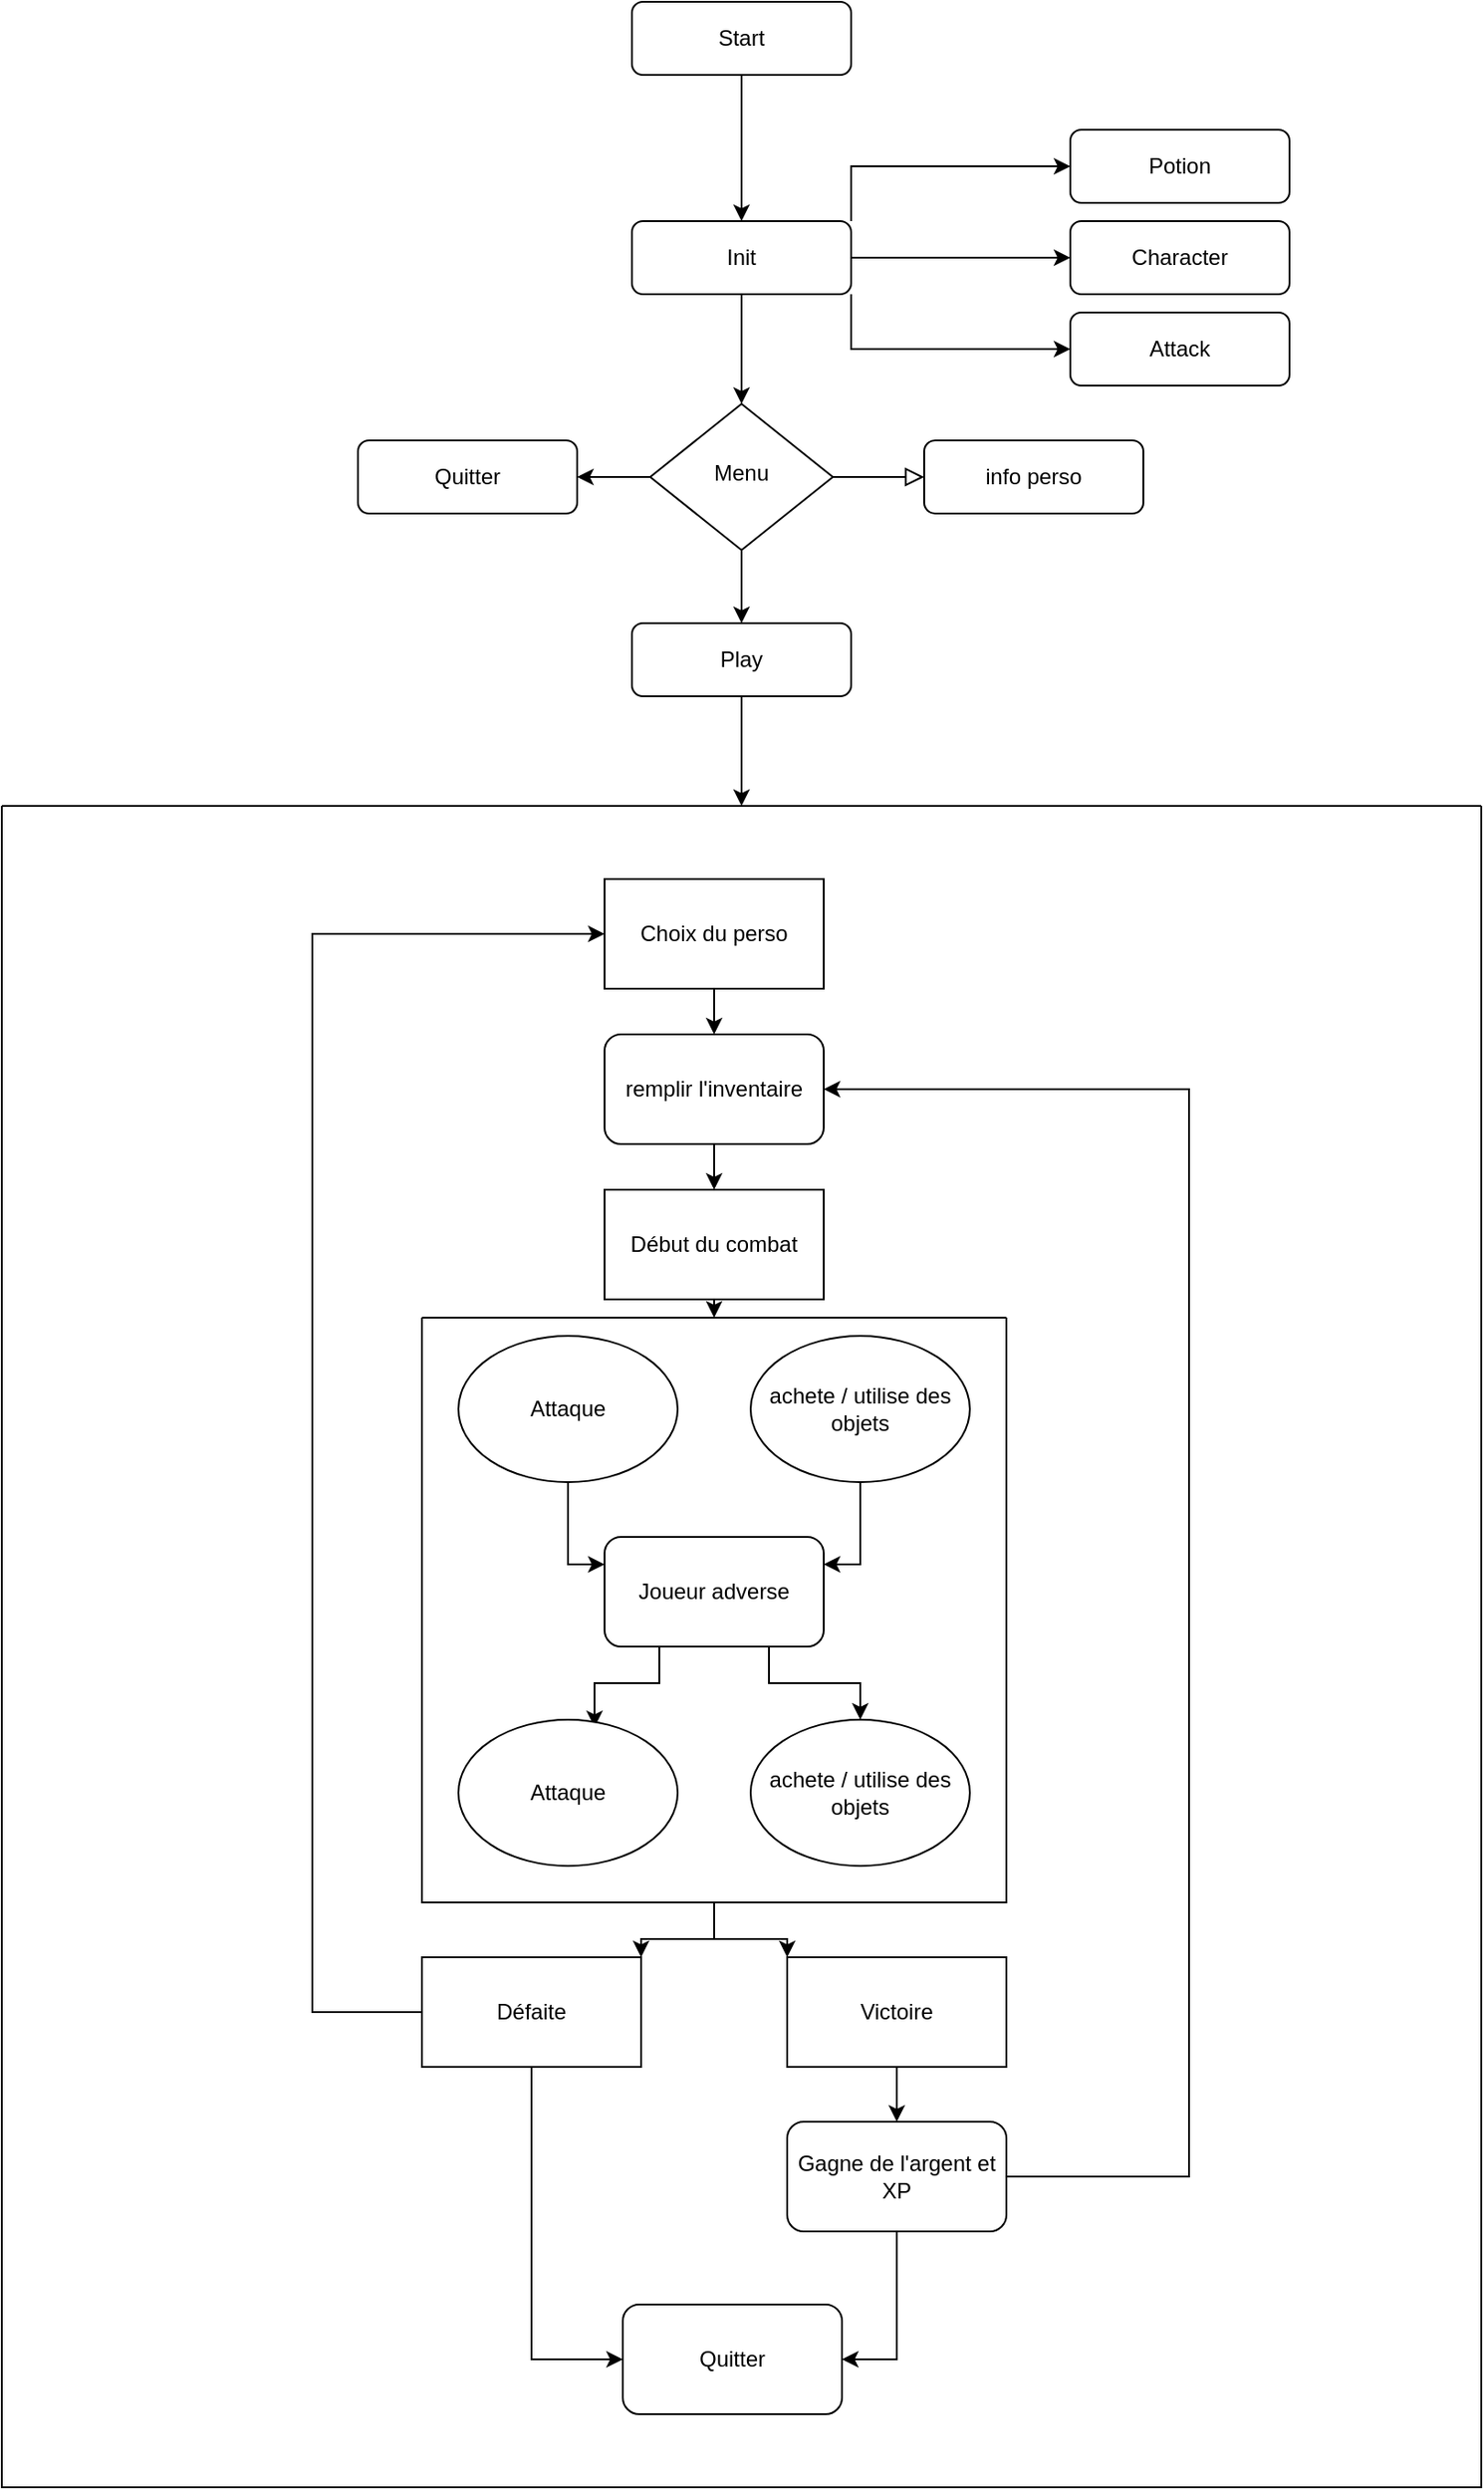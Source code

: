<mxfile version="21.7.5" type="github">
  <diagram id="C5RBs43oDa-KdzZeNtuy" name="Page-1">
    <mxGraphModel dx="1781" dy="1784" grid="1" gridSize="10" guides="1" tooltips="1" connect="1" arrows="1" fold="1" page="1" pageScale="1" pageWidth="827" pageHeight="1169" math="0" shadow="0">
      <root>
        <mxCell id="WIyWlLk6GJQsqaUBKTNV-0" />
        <mxCell id="WIyWlLk6GJQsqaUBKTNV-1" parent="WIyWlLk6GJQsqaUBKTNV-0" />
        <mxCell id="LvBkWANY4vZa6yByuz9T-19" style="edgeStyle=orthogonalEdgeStyle;rounded=0;orthogonalLoop=1;jettySize=auto;html=1;exitX=0.5;exitY=1;exitDx=0;exitDy=0;entryX=0.5;entryY=0;entryDx=0;entryDy=0;" edge="1" parent="WIyWlLk6GJQsqaUBKTNV-1" source="WIyWlLk6GJQsqaUBKTNV-3" target="sjO9G_YTkp-6z_8ID4ox-4">
          <mxGeometry relative="1" as="geometry" />
        </mxCell>
        <mxCell id="WIyWlLk6GJQsqaUBKTNV-3" value="Start" style="rounded=1;whiteSpace=wrap;html=1;fontSize=12;glass=0;strokeWidth=1;shadow=0;" parent="WIyWlLk6GJQsqaUBKTNV-1" vertex="1">
          <mxGeometry x="160" y="-40" width="120" height="40" as="geometry" />
        </mxCell>
        <mxCell id="WIyWlLk6GJQsqaUBKTNV-5" value="" style="edgeStyle=orthogonalEdgeStyle;rounded=0;html=1;jettySize=auto;orthogonalLoop=1;fontSize=11;endArrow=block;endFill=0;endSize=8;strokeWidth=1;shadow=0;labelBackgroundColor=none;" parent="WIyWlLk6GJQsqaUBKTNV-1" source="WIyWlLk6GJQsqaUBKTNV-6" target="WIyWlLk6GJQsqaUBKTNV-7" edge="1">
          <mxGeometry y="10" relative="1" as="geometry">
            <mxPoint as="offset" />
          </mxGeometry>
        </mxCell>
        <mxCell id="sjO9G_YTkp-6z_8ID4ox-1" style="edgeStyle=orthogonalEdgeStyle;rounded=0;orthogonalLoop=1;jettySize=auto;html=1;exitX=0;exitY=0.5;exitDx=0;exitDy=0;" parent="WIyWlLk6GJQsqaUBKTNV-1" source="WIyWlLk6GJQsqaUBKTNV-6" target="sjO9G_YTkp-6z_8ID4ox-0" edge="1">
          <mxGeometry relative="1" as="geometry" />
        </mxCell>
        <mxCell id="LvBkWANY4vZa6yByuz9T-0" style="edgeStyle=orthogonalEdgeStyle;rounded=0;orthogonalLoop=1;jettySize=auto;html=1;exitX=0.5;exitY=1;exitDx=0;exitDy=0;entryX=0.5;entryY=0;entryDx=0;entryDy=0;" edge="1" parent="WIyWlLk6GJQsqaUBKTNV-1" source="WIyWlLk6GJQsqaUBKTNV-6" target="sjO9G_YTkp-6z_8ID4ox-2">
          <mxGeometry relative="1" as="geometry" />
        </mxCell>
        <mxCell id="WIyWlLk6GJQsqaUBKTNV-6" value="Menu" style="rhombus;whiteSpace=wrap;html=1;shadow=0;fontFamily=Helvetica;fontSize=12;align=center;strokeWidth=1;spacing=6;spacingTop=-4;" parent="WIyWlLk6GJQsqaUBKTNV-1" vertex="1">
          <mxGeometry x="170" y="180" width="100" height="80" as="geometry" />
        </mxCell>
        <mxCell id="WIyWlLk6GJQsqaUBKTNV-7" value="info perso" style="rounded=1;whiteSpace=wrap;html=1;fontSize=12;glass=0;strokeWidth=1;shadow=0;" parent="WIyWlLk6GJQsqaUBKTNV-1" vertex="1">
          <mxGeometry x="320" y="200" width="120" height="40" as="geometry" />
        </mxCell>
        <mxCell id="sjO9G_YTkp-6z_8ID4ox-0" value="Quitter" style="rounded=1;whiteSpace=wrap;html=1;fontSize=12;glass=0;strokeWidth=1;shadow=0;" parent="WIyWlLk6GJQsqaUBKTNV-1" vertex="1">
          <mxGeometry x="10" y="200" width="120" height="40" as="geometry" />
        </mxCell>
        <mxCell id="LvBkWANY4vZa6yByuz9T-22" style="edgeStyle=orthogonalEdgeStyle;rounded=0;orthogonalLoop=1;jettySize=auto;html=1;exitX=0.5;exitY=1;exitDx=0;exitDy=0;entryX=0.5;entryY=0;entryDx=0;entryDy=0;" edge="1" parent="WIyWlLk6GJQsqaUBKTNV-1" source="sjO9G_YTkp-6z_8ID4ox-2" target="LvBkWANY4vZa6yByuz9T-20">
          <mxGeometry relative="1" as="geometry" />
        </mxCell>
        <mxCell id="sjO9G_YTkp-6z_8ID4ox-2" value="Play" style="rounded=1;whiteSpace=wrap;html=1;fontSize=12;glass=0;strokeWidth=1;shadow=0;" parent="WIyWlLk6GJQsqaUBKTNV-1" vertex="1">
          <mxGeometry x="160" y="300" width="120" height="40" as="geometry" />
        </mxCell>
        <mxCell id="LvBkWANY4vZa6yByuz9T-14" style="edgeStyle=orthogonalEdgeStyle;rounded=0;orthogonalLoop=1;jettySize=auto;html=1;exitX=0.5;exitY=1;exitDx=0;exitDy=0;entryX=0.5;entryY=0;entryDx=0;entryDy=0;" edge="1" parent="WIyWlLk6GJQsqaUBKTNV-1" source="sjO9G_YTkp-6z_8ID4ox-4" target="WIyWlLk6GJQsqaUBKTNV-6">
          <mxGeometry relative="1" as="geometry" />
        </mxCell>
        <mxCell id="LvBkWANY4vZa6yByuz9T-15" style="edgeStyle=orthogonalEdgeStyle;rounded=0;orthogonalLoop=1;jettySize=auto;html=1;exitX=1;exitY=0.5;exitDx=0;exitDy=0;entryX=0;entryY=0.5;entryDx=0;entryDy=0;" edge="1" parent="WIyWlLk6GJQsqaUBKTNV-1" source="sjO9G_YTkp-6z_8ID4ox-4" target="sjO9G_YTkp-6z_8ID4ox-6">
          <mxGeometry relative="1" as="geometry" />
        </mxCell>
        <mxCell id="LvBkWANY4vZa6yByuz9T-17" style="edgeStyle=orthogonalEdgeStyle;rounded=0;orthogonalLoop=1;jettySize=auto;html=1;exitX=1;exitY=0;exitDx=0;exitDy=0;entryX=0;entryY=0.5;entryDx=0;entryDy=0;" edge="1" parent="WIyWlLk6GJQsqaUBKTNV-1" source="sjO9G_YTkp-6z_8ID4ox-4" target="LvBkWANY4vZa6yByuz9T-2">
          <mxGeometry relative="1" as="geometry" />
        </mxCell>
        <mxCell id="LvBkWANY4vZa6yByuz9T-18" style="edgeStyle=orthogonalEdgeStyle;rounded=0;orthogonalLoop=1;jettySize=auto;html=1;exitX=1;exitY=1;exitDx=0;exitDy=0;entryX=0;entryY=0.5;entryDx=0;entryDy=0;" edge="1" parent="WIyWlLk6GJQsqaUBKTNV-1" source="sjO9G_YTkp-6z_8ID4ox-4" target="LvBkWANY4vZa6yByuz9T-1">
          <mxGeometry relative="1" as="geometry" />
        </mxCell>
        <mxCell id="sjO9G_YTkp-6z_8ID4ox-4" value="Init" style="rounded=1;whiteSpace=wrap;html=1;fontSize=12;glass=0;strokeWidth=1;shadow=0;" parent="WIyWlLk6GJQsqaUBKTNV-1" vertex="1">
          <mxGeometry x="160" y="80" width="120" height="40" as="geometry" />
        </mxCell>
        <mxCell id="sjO9G_YTkp-6z_8ID4ox-6" value="Character" style="rounded=1;whiteSpace=wrap;html=1;fontSize=12;glass=0;strokeWidth=1;shadow=0;" parent="WIyWlLk6GJQsqaUBKTNV-1" vertex="1">
          <mxGeometry x="400" y="80" width="120" height="40" as="geometry" />
        </mxCell>
        <mxCell id="LvBkWANY4vZa6yByuz9T-1" value="Attack" style="rounded=1;whiteSpace=wrap;html=1;fontSize=12;glass=0;strokeWidth=1;shadow=0;" vertex="1" parent="WIyWlLk6GJQsqaUBKTNV-1">
          <mxGeometry x="400" y="130" width="120" height="40" as="geometry" />
        </mxCell>
        <mxCell id="LvBkWANY4vZa6yByuz9T-2" value="Potion" style="rounded=1;whiteSpace=wrap;html=1;fontSize=12;glass=0;strokeWidth=1;shadow=0;" vertex="1" parent="WIyWlLk6GJQsqaUBKTNV-1">
          <mxGeometry x="400" y="30" width="120" height="40" as="geometry" />
        </mxCell>
        <mxCell id="LvBkWANY4vZa6yByuz9T-20" value="" style="swimlane;startSize=0;" vertex="1" parent="WIyWlLk6GJQsqaUBKTNV-1">
          <mxGeometry x="-185" y="400" width="810" height="920" as="geometry" />
        </mxCell>
        <mxCell id="LvBkWANY4vZa6yByuz9T-38" style="edgeStyle=orthogonalEdgeStyle;rounded=0;orthogonalLoop=1;jettySize=auto;html=1;exitX=0.5;exitY=1;exitDx=0;exitDy=0;entryX=0.5;entryY=0;entryDx=0;entryDy=0;" edge="1" parent="LvBkWANY4vZa6yByuz9T-20" source="LvBkWANY4vZa6yByuz9T-25" target="LvBkWANY4vZa6yByuz9T-27">
          <mxGeometry relative="1" as="geometry" />
        </mxCell>
        <mxCell id="LvBkWANY4vZa6yByuz9T-25" value="Choix du perso" style="rounded=0;whiteSpace=wrap;html=1;" vertex="1" parent="LvBkWANY4vZa6yByuz9T-20">
          <mxGeometry x="330" y="40" width="120" height="60" as="geometry" />
        </mxCell>
        <mxCell id="LvBkWANY4vZa6yByuz9T-40" style="edgeStyle=orthogonalEdgeStyle;rounded=0;orthogonalLoop=1;jettySize=auto;html=1;exitX=0.5;exitY=1;exitDx=0;exitDy=0;entryX=0.5;entryY=0;entryDx=0;entryDy=0;" edge="1" parent="LvBkWANY4vZa6yByuz9T-20" source="LvBkWANY4vZa6yByuz9T-27" target="LvBkWANY4vZa6yByuz9T-28">
          <mxGeometry relative="1" as="geometry" />
        </mxCell>
        <mxCell id="LvBkWANY4vZa6yByuz9T-27" value="remplir l&#39;inventaire" style="rounded=1;whiteSpace=wrap;html=1;" vertex="1" parent="LvBkWANY4vZa6yByuz9T-20">
          <mxGeometry x="330" y="125" width="120" height="60" as="geometry" />
        </mxCell>
        <mxCell id="LvBkWANY4vZa6yByuz9T-41" style="edgeStyle=orthogonalEdgeStyle;rounded=0;orthogonalLoop=1;jettySize=auto;html=1;exitX=0.5;exitY=1;exitDx=0;exitDy=0;entryX=0.5;entryY=0;entryDx=0;entryDy=0;" edge="1" parent="LvBkWANY4vZa6yByuz9T-20" source="LvBkWANY4vZa6yByuz9T-28" target="LvBkWANY4vZa6yByuz9T-35">
          <mxGeometry relative="1" as="geometry" />
        </mxCell>
        <mxCell id="LvBkWANY4vZa6yByuz9T-28" value="Début du combat" style="rounded=0;whiteSpace=wrap;html=1;" vertex="1" parent="LvBkWANY4vZa6yByuz9T-20">
          <mxGeometry x="330" y="210" width="120" height="60" as="geometry" />
        </mxCell>
        <mxCell id="LvBkWANY4vZa6yByuz9T-44" style="edgeStyle=orthogonalEdgeStyle;rounded=0;orthogonalLoop=1;jettySize=auto;html=1;exitX=0.5;exitY=1;exitDx=0;exitDy=0;entryX=0;entryY=0.25;entryDx=0;entryDy=0;" edge="1" parent="LvBkWANY4vZa6yByuz9T-20" source="LvBkWANY4vZa6yByuz9T-30" target="LvBkWANY4vZa6yByuz9T-32">
          <mxGeometry relative="1" as="geometry" />
        </mxCell>
        <mxCell id="LvBkWANY4vZa6yByuz9T-30" value="Attaque" style="ellipse;whiteSpace=wrap;html=1;" vertex="1" parent="LvBkWANY4vZa6yByuz9T-20">
          <mxGeometry x="250" y="290" width="120" height="80" as="geometry" />
        </mxCell>
        <mxCell id="LvBkWANY4vZa6yByuz9T-45" style="edgeStyle=orthogonalEdgeStyle;rounded=0;orthogonalLoop=1;jettySize=auto;html=1;exitX=0.5;exitY=1;exitDx=0;exitDy=0;entryX=1;entryY=0.25;entryDx=0;entryDy=0;" edge="1" parent="LvBkWANY4vZa6yByuz9T-20" source="LvBkWANY4vZa6yByuz9T-31" target="LvBkWANY4vZa6yByuz9T-32">
          <mxGeometry relative="1" as="geometry" />
        </mxCell>
        <mxCell id="LvBkWANY4vZa6yByuz9T-31" value="achete / utilise des objets" style="ellipse;whiteSpace=wrap;html=1;" vertex="1" parent="LvBkWANY4vZa6yByuz9T-20">
          <mxGeometry x="410" y="290" width="120" height="80" as="geometry" />
        </mxCell>
        <mxCell id="LvBkWANY4vZa6yByuz9T-46" style="edgeStyle=orthogonalEdgeStyle;rounded=0;orthogonalLoop=1;jettySize=auto;html=1;exitX=0.25;exitY=1;exitDx=0;exitDy=0;entryX=0.621;entryY=0.051;entryDx=0;entryDy=0;entryPerimeter=0;" edge="1" parent="LvBkWANY4vZa6yByuz9T-20" source="LvBkWANY4vZa6yByuz9T-32" target="LvBkWANY4vZa6yByuz9T-33">
          <mxGeometry relative="1" as="geometry" />
        </mxCell>
        <mxCell id="LvBkWANY4vZa6yByuz9T-47" style="edgeStyle=orthogonalEdgeStyle;rounded=0;orthogonalLoop=1;jettySize=auto;html=1;exitX=0.75;exitY=1;exitDx=0;exitDy=0;entryX=0.5;entryY=0;entryDx=0;entryDy=0;" edge="1" parent="LvBkWANY4vZa6yByuz9T-20" source="LvBkWANY4vZa6yByuz9T-32" target="LvBkWANY4vZa6yByuz9T-34">
          <mxGeometry relative="1" as="geometry" />
        </mxCell>
        <mxCell id="LvBkWANY4vZa6yByuz9T-32" value="Joueur adverse" style="rounded=1;whiteSpace=wrap;html=1;" vertex="1" parent="LvBkWANY4vZa6yByuz9T-20">
          <mxGeometry x="330" y="400" width="120" height="60" as="geometry" />
        </mxCell>
        <mxCell id="LvBkWANY4vZa6yByuz9T-33" value="Attaque" style="ellipse;whiteSpace=wrap;html=1;" vertex="1" parent="LvBkWANY4vZa6yByuz9T-20">
          <mxGeometry x="250" y="500" width="120" height="80" as="geometry" />
        </mxCell>
        <mxCell id="LvBkWANY4vZa6yByuz9T-34" value="achete / utilise des objets" style="ellipse;whiteSpace=wrap;html=1;" vertex="1" parent="LvBkWANY4vZa6yByuz9T-20">
          <mxGeometry x="410" y="500" width="120" height="80" as="geometry" />
        </mxCell>
        <mxCell id="LvBkWANY4vZa6yByuz9T-48" style="edgeStyle=orthogonalEdgeStyle;rounded=0;orthogonalLoop=1;jettySize=auto;html=1;exitX=0.5;exitY=1;exitDx=0;exitDy=0;entryX=1;entryY=0;entryDx=0;entryDy=0;" edge="1" parent="LvBkWANY4vZa6yByuz9T-20" source="LvBkWANY4vZa6yByuz9T-35" target="LvBkWANY4vZa6yByuz9T-36">
          <mxGeometry relative="1" as="geometry" />
        </mxCell>
        <mxCell id="LvBkWANY4vZa6yByuz9T-49" style="edgeStyle=orthogonalEdgeStyle;rounded=0;orthogonalLoop=1;jettySize=auto;html=1;exitX=0.5;exitY=1;exitDx=0;exitDy=0;entryX=0;entryY=0;entryDx=0;entryDy=0;" edge="1" parent="LvBkWANY4vZa6yByuz9T-20" source="LvBkWANY4vZa6yByuz9T-35" target="LvBkWANY4vZa6yByuz9T-37">
          <mxGeometry relative="1" as="geometry" />
        </mxCell>
        <mxCell id="LvBkWANY4vZa6yByuz9T-35" value="" style="swimlane;startSize=0;" vertex="1" parent="LvBkWANY4vZa6yByuz9T-20">
          <mxGeometry x="230" y="280" width="320" height="320" as="geometry" />
        </mxCell>
        <mxCell id="LvBkWANY4vZa6yByuz9T-52" style="edgeStyle=orthogonalEdgeStyle;rounded=0;orthogonalLoop=1;jettySize=auto;html=1;exitX=0;exitY=0.5;exitDx=0;exitDy=0;entryX=0;entryY=0.5;entryDx=0;entryDy=0;" edge="1" parent="LvBkWANY4vZa6yByuz9T-20" source="LvBkWANY4vZa6yByuz9T-36" target="LvBkWANY4vZa6yByuz9T-25">
          <mxGeometry relative="1" as="geometry">
            <Array as="points">
              <mxPoint x="170" y="660" />
              <mxPoint x="170" y="70" />
            </Array>
          </mxGeometry>
        </mxCell>
        <mxCell id="LvBkWANY4vZa6yByuz9T-57" style="edgeStyle=orthogonalEdgeStyle;rounded=0;orthogonalLoop=1;jettySize=auto;html=1;exitX=0.5;exitY=1;exitDx=0;exitDy=0;entryX=0;entryY=0.5;entryDx=0;entryDy=0;" edge="1" parent="LvBkWANY4vZa6yByuz9T-20" source="LvBkWANY4vZa6yByuz9T-36" target="LvBkWANY4vZa6yByuz9T-56">
          <mxGeometry relative="1" as="geometry" />
        </mxCell>
        <mxCell id="LvBkWANY4vZa6yByuz9T-36" value="Défaite" style="rounded=0;whiteSpace=wrap;html=1;" vertex="1" parent="LvBkWANY4vZa6yByuz9T-20">
          <mxGeometry x="230" y="630" width="120" height="60" as="geometry" />
        </mxCell>
        <mxCell id="LvBkWANY4vZa6yByuz9T-55" style="edgeStyle=orthogonalEdgeStyle;rounded=0;orthogonalLoop=1;jettySize=auto;html=1;exitX=0.5;exitY=1;exitDx=0;exitDy=0;entryX=0.5;entryY=0;entryDx=0;entryDy=0;" edge="1" parent="LvBkWANY4vZa6yByuz9T-20" source="LvBkWANY4vZa6yByuz9T-37" target="LvBkWANY4vZa6yByuz9T-54">
          <mxGeometry relative="1" as="geometry" />
        </mxCell>
        <mxCell id="LvBkWANY4vZa6yByuz9T-37" value="Victoire" style="rounded=0;whiteSpace=wrap;html=1;" vertex="1" parent="LvBkWANY4vZa6yByuz9T-20">
          <mxGeometry x="430" y="630" width="120" height="60" as="geometry" />
        </mxCell>
        <mxCell id="LvBkWANY4vZa6yByuz9T-58" style="edgeStyle=orthogonalEdgeStyle;rounded=0;orthogonalLoop=1;jettySize=auto;html=1;exitX=0.5;exitY=1;exitDx=0;exitDy=0;entryX=1;entryY=0.5;entryDx=0;entryDy=0;" edge="1" parent="LvBkWANY4vZa6yByuz9T-20" source="LvBkWANY4vZa6yByuz9T-54" target="LvBkWANY4vZa6yByuz9T-56">
          <mxGeometry relative="1" as="geometry" />
        </mxCell>
        <mxCell id="LvBkWANY4vZa6yByuz9T-59" style="edgeStyle=orthogonalEdgeStyle;rounded=0;orthogonalLoop=1;jettySize=auto;html=1;exitX=1;exitY=0.5;exitDx=0;exitDy=0;entryX=1;entryY=0.5;entryDx=0;entryDy=0;" edge="1" parent="LvBkWANY4vZa6yByuz9T-20" source="LvBkWANY4vZa6yByuz9T-54" target="LvBkWANY4vZa6yByuz9T-27">
          <mxGeometry relative="1" as="geometry">
            <Array as="points">
              <mxPoint x="650" y="750" />
              <mxPoint x="650" y="155" />
            </Array>
          </mxGeometry>
        </mxCell>
        <mxCell id="LvBkWANY4vZa6yByuz9T-54" value="Gagne de l&#39;argent et XP" style="rounded=1;whiteSpace=wrap;html=1;" vertex="1" parent="LvBkWANY4vZa6yByuz9T-20">
          <mxGeometry x="430" y="720" width="120" height="60" as="geometry" />
        </mxCell>
        <mxCell id="LvBkWANY4vZa6yByuz9T-56" value="Quitter" style="rounded=1;whiteSpace=wrap;html=1;" vertex="1" parent="LvBkWANY4vZa6yByuz9T-20">
          <mxGeometry x="340" y="820" width="120" height="60" as="geometry" />
        </mxCell>
      </root>
    </mxGraphModel>
  </diagram>
</mxfile>
